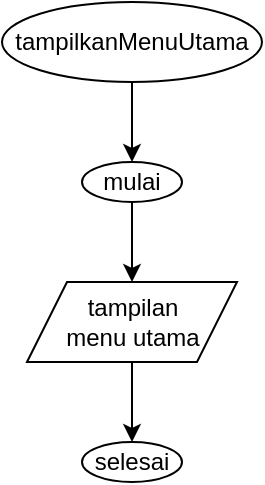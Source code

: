<mxfile version="24.5.2" type="onedrive">
  <diagram name="Halaman-1" id="kPI7NM7rZgHhVrCWQt8h">
    <mxGraphModel grid="1" page="1" gridSize="10" guides="1" tooltips="1" connect="1" arrows="1" fold="1" pageScale="1" pageWidth="827" pageHeight="1169" math="0" shadow="0">
      <root>
        <mxCell id="0" />
        <mxCell id="1" parent="0" />
        <mxCell id="gZYLWpiwjVOA713SH9bu-5" value="" style="edgeStyle=orthogonalEdgeStyle;rounded=0;orthogonalLoop=1;jettySize=auto;html=1;" edge="1" parent="1" source="gZYLWpiwjVOA713SH9bu-1" target="gZYLWpiwjVOA713SH9bu-3">
          <mxGeometry relative="1" as="geometry" />
        </mxCell>
        <mxCell id="gZYLWpiwjVOA713SH9bu-1" value="tampilkanMenuUtama" style="ellipse;whiteSpace=wrap;html=1;" vertex="1" parent="1">
          <mxGeometry x="40" y="40" width="130" height="40" as="geometry" />
        </mxCell>
        <mxCell id="gZYLWpiwjVOA713SH9bu-7" value="" style="edgeStyle=orthogonalEdgeStyle;rounded=0;orthogonalLoop=1;jettySize=auto;html=1;" edge="1" parent="1" source="gZYLWpiwjVOA713SH9bu-3" target="gZYLWpiwjVOA713SH9bu-6">
          <mxGeometry relative="1" as="geometry" />
        </mxCell>
        <mxCell id="gZYLWpiwjVOA713SH9bu-3" value="mulai" style="ellipse;whiteSpace=wrap;html=1;" vertex="1" parent="1">
          <mxGeometry x="80" y="120" width="50" height="20" as="geometry" />
        </mxCell>
        <mxCell id="gZYLWpiwjVOA713SH9bu-9" value="" style="edgeStyle=orthogonalEdgeStyle;rounded=0;orthogonalLoop=1;jettySize=auto;html=1;" edge="1" parent="1" source="gZYLWpiwjVOA713SH9bu-6" target="gZYLWpiwjVOA713SH9bu-8">
          <mxGeometry relative="1" as="geometry" />
        </mxCell>
        <mxCell id="gZYLWpiwjVOA713SH9bu-6" value="tampilan&lt;div&gt;menu utama&lt;/div&gt;" style="shape=parallelogram;perimeter=parallelogramPerimeter;whiteSpace=wrap;html=1;fixedSize=1;" vertex="1" parent="1">
          <mxGeometry x="52.5" y="180" width="105" height="40" as="geometry" />
        </mxCell>
        <mxCell id="gZYLWpiwjVOA713SH9bu-8" value="selesai" style="ellipse;whiteSpace=wrap;html=1;" vertex="1" parent="1">
          <mxGeometry x="80" y="260" width="50" height="20" as="geometry" />
        </mxCell>
      </root>
    </mxGraphModel>
  </diagram>
</mxfile>
